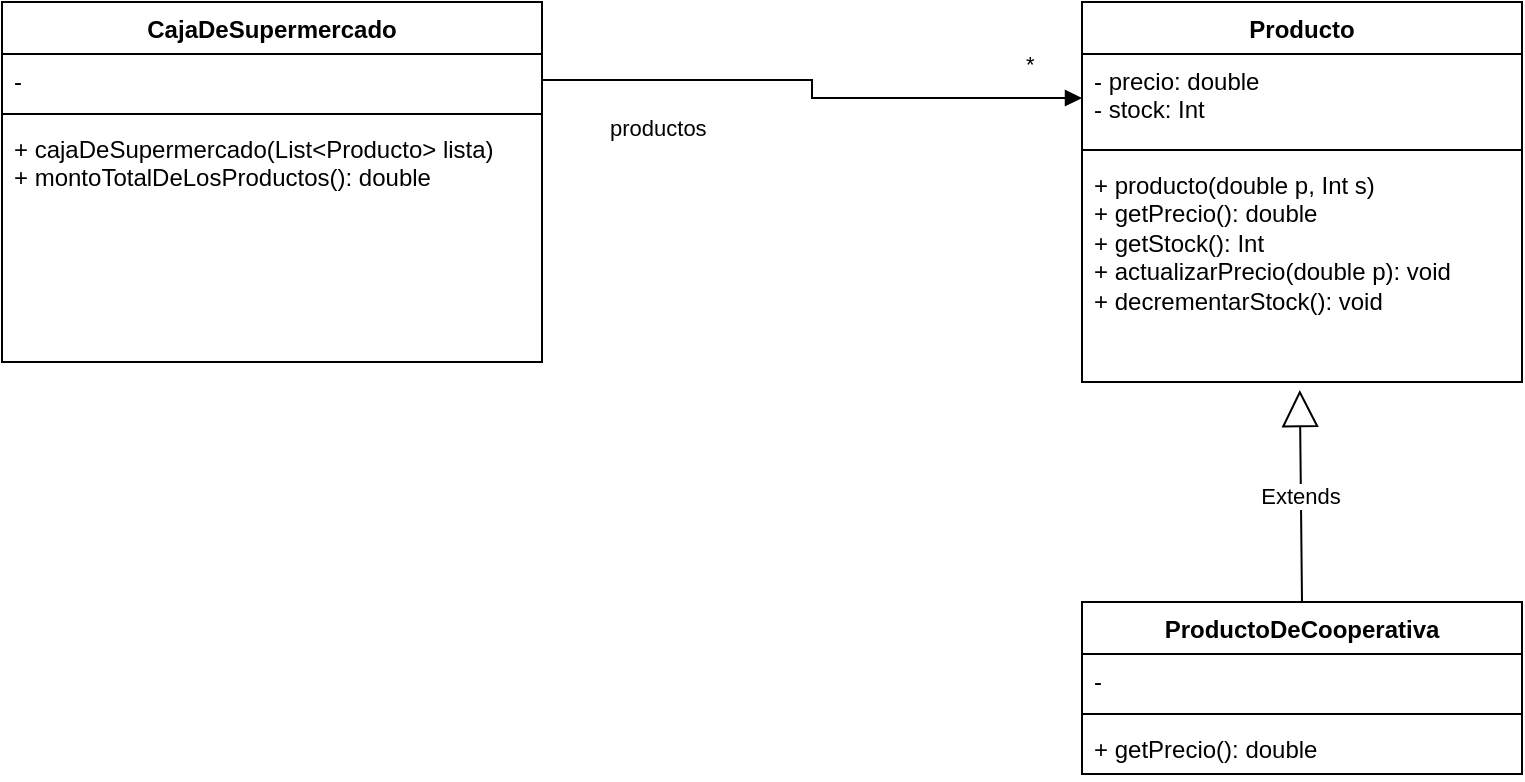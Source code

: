 <mxfile version="24.2.5" type="device">
  <diagram name="Página-1" id="sYpxlRqNgjHKg-H8KzGV">
    <mxGraphModel dx="874" dy="434" grid="1" gridSize="10" guides="1" tooltips="1" connect="1" arrows="1" fold="1" page="1" pageScale="1" pageWidth="827" pageHeight="1169" math="0" shadow="0">
      <root>
        <mxCell id="0" />
        <mxCell id="1" parent="0" />
        <mxCell id="rpr4Wdd4cPPBH_sCAn0Q-1" value="CajaDeSupermercado" style="swimlane;fontStyle=1;align=center;verticalAlign=top;childLayout=stackLayout;horizontal=1;startSize=26;horizontalStack=0;resizeParent=1;resizeParentMax=0;resizeLast=0;collapsible=1;marginBottom=0;whiteSpace=wrap;html=1;" parent="1" vertex="1">
          <mxGeometry x="40" y="70" width="270" height="180" as="geometry" />
        </mxCell>
        <mxCell id="rpr4Wdd4cPPBH_sCAn0Q-2" value="-" style="text;strokeColor=none;fillColor=none;align=left;verticalAlign=top;spacingLeft=4;spacingRight=4;overflow=hidden;rotatable=0;points=[[0,0.5],[1,0.5]];portConstraint=eastwest;whiteSpace=wrap;html=1;" parent="rpr4Wdd4cPPBH_sCAn0Q-1" vertex="1">
          <mxGeometry y="26" width="270" height="26" as="geometry" />
        </mxCell>
        <mxCell id="rpr4Wdd4cPPBH_sCAn0Q-3" value="" style="line;strokeWidth=1;fillColor=none;align=left;verticalAlign=middle;spacingTop=-1;spacingLeft=3;spacingRight=3;rotatable=0;labelPosition=right;points=[];portConstraint=eastwest;strokeColor=inherit;" parent="rpr4Wdd4cPPBH_sCAn0Q-1" vertex="1">
          <mxGeometry y="52" width="270" height="8" as="geometry" />
        </mxCell>
        <mxCell id="rpr4Wdd4cPPBH_sCAn0Q-4" value="+ cajaDeSupermercado(List&amp;lt;Producto&amp;gt; lista)&lt;div&gt;+ montoTotalDeLosProductos(): double&lt;/div&gt;" style="text;strokeColor=none;fillColor=none;align=left;verticalAlign=top;spacingLeft=4;spacingRight=4;overflow=hidden;rotatable=0;points=[[0,0.5],[1,0.5]];portConstraint=eastwest;whiteSpace=wrap;html=1;" parent="rpr4Wdd4cPPBH_sCAn0Q-1" vertex="1">
          <mxGeometry y="60" width="270" height="120" as="geometry" />
        </mxCell>
        <mxCell id="rpr4Wdd4cPPBH_sCAn0Q-9" value="productos&lt;div&gt;&lt;br&gt;&lt;/div&gt;" style="endArrow=block;endFill=1;html=1;edgeStyle=orthogonalEdgeStyle;align=left;verticalAlign=top;rounded=0;exitX=1;exitY=0.5;exitDx=0;exitDy=0;entryX=0;entryY=0.5;entryDx=0;entryDy=0;" parent="1" source="rpr4Wdd4cPPBH_sCAn0Q-2" target="rpr4Wdd4cPPBH_sCAn0Q-12" edge="1">
          <mxGeometry x="-0.769" y="-11" relative="1" as="geometry">
            <mxPoint x="330" y="230" as="sourcePoint" />
            <mxPoint x="530" y="110" as="targetPoint" />
            <mxPoint as="offset" />
          </mxGeometry>
        </mxCell>
        <mxCell id="rpr4Wdd4cPPBH_sCAn0Q-10" value="*" style="edgeLabel;resizable=0;html=1;align=left;verticalAlign=bottom;" parent="rpr4Wdd4cPPBH_sCAn0Q-9" connectable="0" vertex="1">
          <mxGeometry x="-1" relative="1" as="geometry">
            <mxPoint x="240" as="offset" />
          </mxGeometry>
        </mxCell>
        <mxCell id="rpr4Wdd4cPPBH_sCAn0Q-11" value="Producto" style="swimlane;fontStyle=1;align=center;verticalAlign=top;childLayout=stackLayout;horizontal=1;startSize=26;horizontalStack=0;resizeParent=1;resizeParentMax=0;resizeLast=0;collapsible=1;marginBottom=0;whiteSpace=wrap;html=1;" parent="1" vertex="1">
          <mxGeometry x="580" y="70" width="220" height="190" as="geometry" />
        </mxCell>
        <mxCell id="rpr4Wdd4cPPBH_sCAn0Q-12" value="- precio: double&lt;div&gt;- stock: Int&lt;/div&gt;" style="text;strokeColor=none;fillColor=none;align=left;verticalAlign=top;spacingLeft=4;spacingRight=4;overflow=hidden;rotatable=0;points=[[0,0.5],[1,0.5]];portConstraint=eastwest;whiteSpace=wrap;html=1;" parent="rpr4Wdd4cPPBH_sCAn0Q-11" vertex="1">
          <mxGeometry y="26" width="220" height="44" as="geometry" />
        </mxCell>
        <mxCell id="rpr4Wdd4cPPBH_sCAn0Q-13" value="" style="line;strokeWidth=1;fillColor=none;align=left;verticalAlign=middle;spacingTop=-1;spacingLeft=3;spacingRight=3;rotatable=0;labelPosition=right;points=[];portConstraint=eastwest;strokeColor=inherit;" parent="rpr4Wdd4cPPBH_sCAn0Q-11" vertex="1">
          <mxGeometry y="70" width="220" height="8" as="geometry" />
        </mxCell>
        <mxCell id="rpr4Wdd4cPPBH_sCAn0Q-14" value="&lt;div&gt;+ producto(double p, Int s)&lt;/div&gt;+ getPrecio(): double&lt;div&gt;+ getStock(): Int&lt;/div&gt;&lt;div&gt;+ actualizarPrecio(double p): void&lt;/div&gt;&lt;div&gt;+ decrementarStock(): void&lt;/div&gt;&lt;div&gt;&lt;br&gt;&lt;/div&gt;&lt;div&gt;&lt;br&gt;&lt;/div&gt;" style="text;strokeColor=none;fillColor=none;align=left;verticalAlign=top;spacingLeft=4;spacingRight=4;overflow=hidden;rotatable=0;points=[[0,0.5],[1,0.5]];portConstraint=eastwest;whiteSpace=wrap;html=1;" parent="rpr4Wdd4cPPBH_sCAn0Q-11" vertex="1">
          <mxGeometry y="78" width="220" height="112" as="geometry" />
        </mxCell>
        <mxCell id="rpr4Wdd4cPPBH_sCAn0Q-19" value="ProductoDeCooperativa" style="swimlane;fontStyle=1;align=center;verticalAlign=top;childLayout=stackLayout;horizontal=1;startSize=26;horizontalStack=0;resizeParent=1;resizeParentMax=0;resizeLast=0;collapsible=1;marginBottom=0;whiteSpace=wrap;html=1;" parent="1" vertex="1">
          <mxGeometry x="580" y="370" width="220" height="86" as="geometry" />
        </mxCell>
        <mxCell id="rpr4Wdd4cPPBH_sCAn0Q-20" value="-" style="text;strokeColor=none;fillColor=none;align=left;verticalAlign=top;spacingLeft=4;spacingRight=4;overflow=hidden;rotatable=0;points=[[0,0.5],[1,0.5]];portConstraint=eastwest;whiteSpace=wrap;html=1;" parent="rpr4Wdd4cPPBH_sCAn0Q-19" vertex="1">
          <mxGeometry y="26" width="220" height="26" as="geometry" />
        </mxCell>
        <mxCell id="rpr4Wdd4cPPBH_sCAn0Q-21" value="" style="line;strokeWidth=1;fillColor=none;align=left;verticalAlign=middle;spacingTop=-1;spacingLeft=3;spacingRight=3;rotatable=0;labelPosition=right;points=[];portConstraint=eastwest;strokeColor=inherit;" parent="rpr4Wdd4cPPBH_sCAn0Q-19" vertex="1">
          <mxGeometry y="52" width="220" height="8" as="geometry" />
        </mxCell>
        <mxCell id="rpr4Wdd4cPPBH_sCAn0Q-22" value="+ getPrecio(): double" style="text;strokeColor=none;fillColor=none;align=left;verticalAlign=top;spacingLeft=4;spacingRight=4;overflow=hidden;rotatable=0;points=[[0,0.5],[1,0.5]];portConstraint=eastwest;whiteSpace=wrap;html=1;" parent="rpr4Wdd4cPPBH_sCAn0Q-19" vertex="1">
          <mxGeometry y="60" width="220" height="26" as="geometry" />
        </mxCell>
        <mxCell id="rpr4Wdd4cPPBH_sCAn0Q-23" value="Extends" style="endArrow=block;endSize=16;endFill=0;html=1;rounded=0;exitX=0.5;exitY=0;exitDx=0;exitDy=0;entryX=0.495;entryY=1.036;entryDx=0;entryDy=0;entryPerimeter=0;" parent="1" source="rpr4Wdd4cPPBH_sCAn0Q-19" target="rpr4Wdd4cPPBH_sCAn0Q-14" edge="1">
          <mxGeometry width="160" relative="1" as="geometry">
            <mxPoint x="460" y="230" as="sourcePoint" />
            <mxPoint x="620" y="230" as="targetPoint" />
          </mxGeometry>
        </mxCell>
      </root>
    </mxGraphModel>
  </diagram>
</mxfile>
